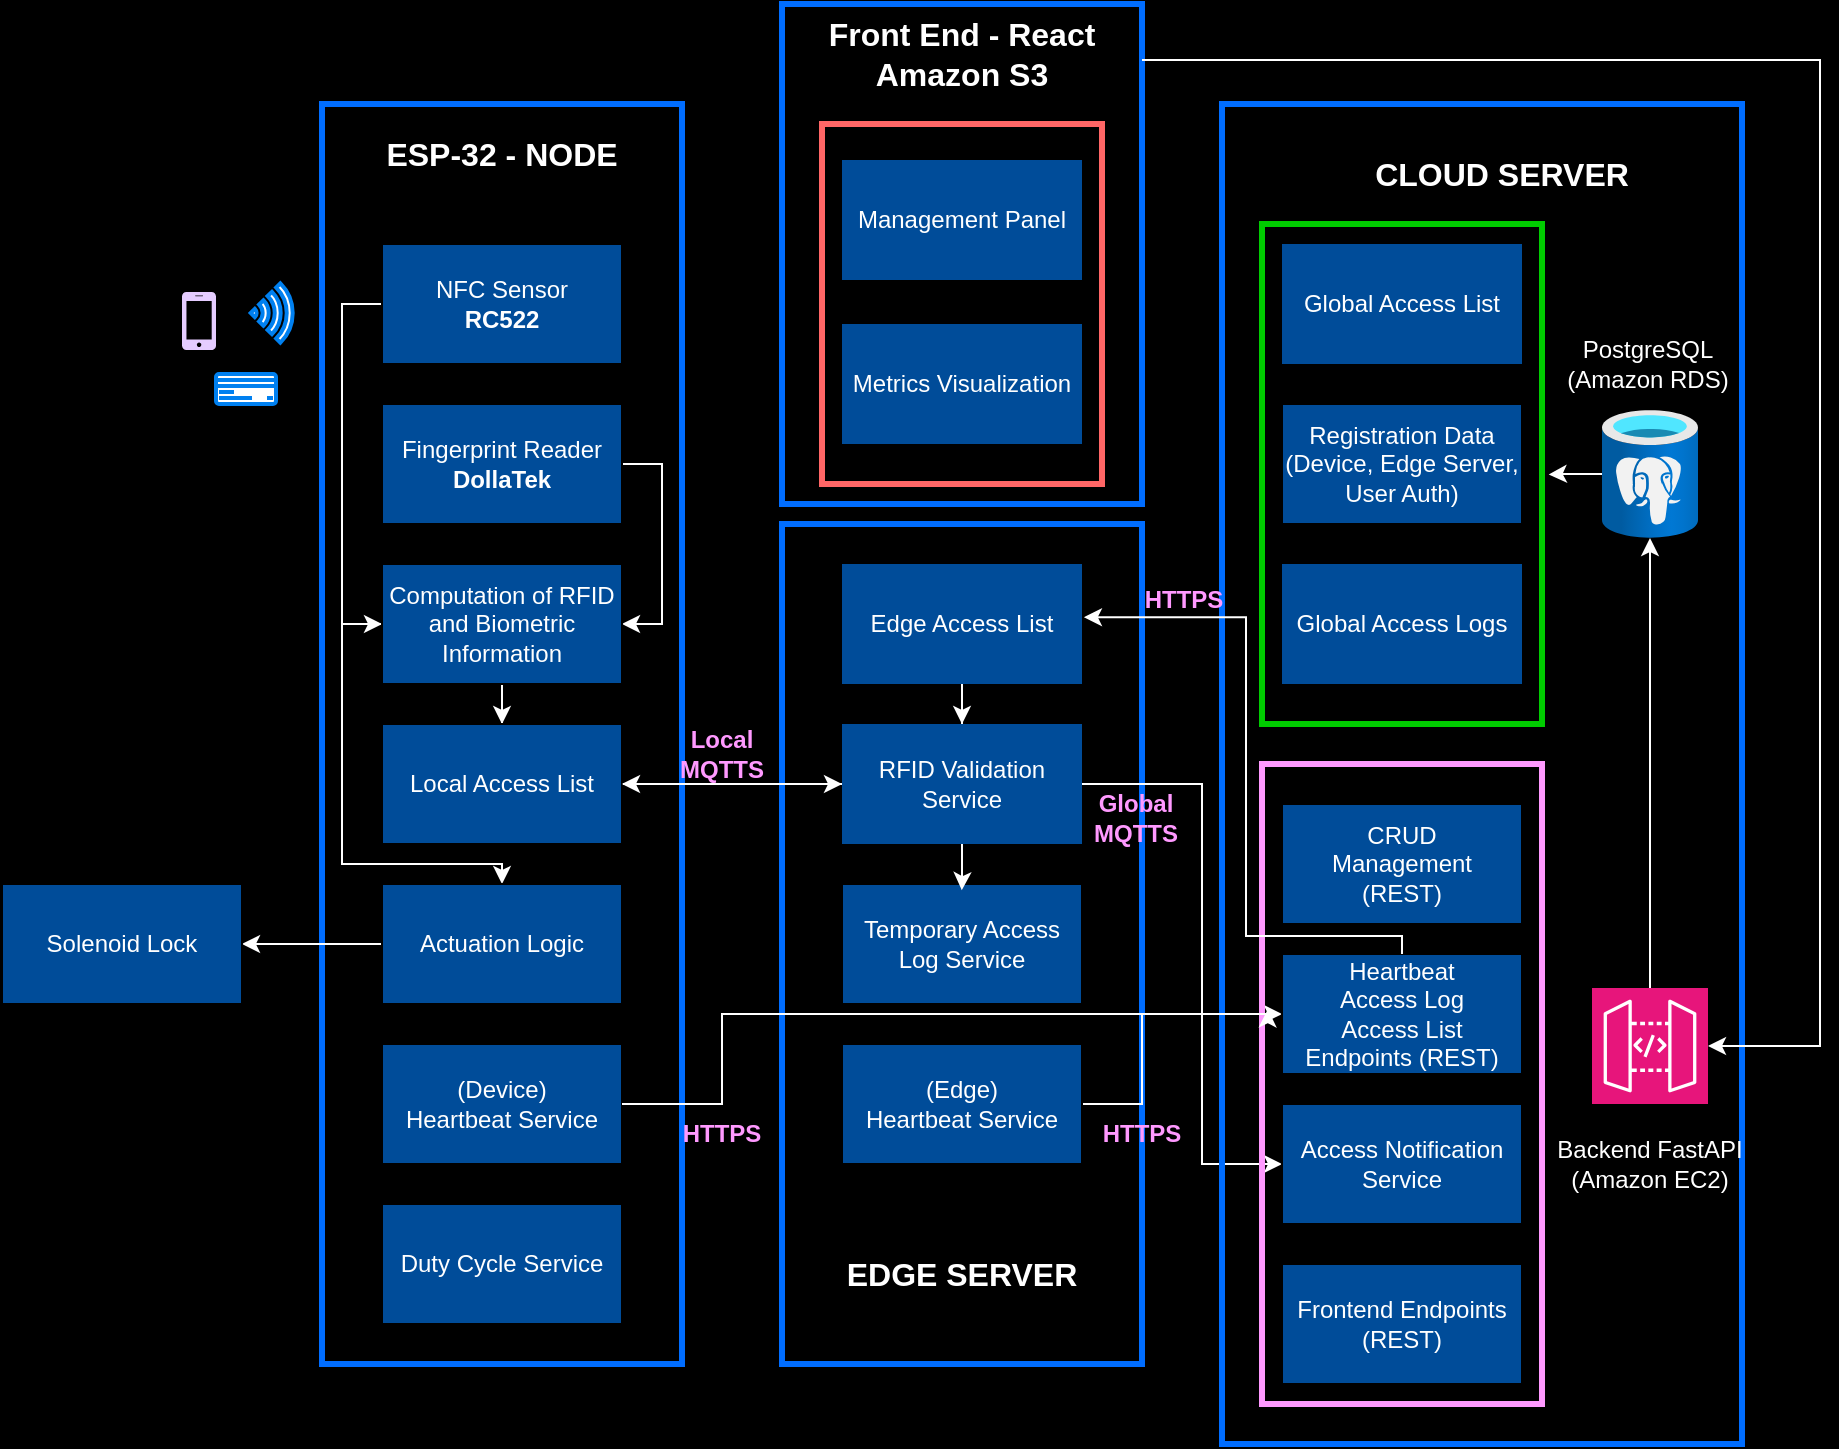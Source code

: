 <mxfile version="24.4.10" type="device">
  <diagram name="Página-1" id="-t-8v69SYljJ3hl_-1ib">
    <mxGraphModel dx="1221" dy="761" grid="0" gridSize="10" guides="1" tooltips="1" connect="1" arrows="1" fold="1" page="1" pageScale="1" pageWidth="827" pageHeight="1169" background="#000000" math="0" shadow="0">
      <root>
        <mxCell id="0" />
        <mxCell id="1" parent="0" />
        <mxCell id="DE5yet_kDrVKlgOhP13U-1" value="" style="rounded=0;whiteSpace=wrap;html=1;fillColor=none;strokeColor=#006DFF;strokeWidth=3;" parent="1" vertex="1">
          <mxGeometry x="200" y="160" width="180" height="630" as="geometry" />
        </mxCell>
        <mxCell id="DE5yet_kDrVKlgOhP13U-2" value="&lt;font color=&quot;#ffffff&quot;&gt;&lt;b&gt;&lt;font style=&quot;font-size: 16px;&quot;&gt;ESP-32 - NODE&lt;/font&gt;&lt;/b&gt;&lt;/font&gt;" style="text;html=1;align=center;verticalAlign=middle;whiteSpace=wrap;rounded=0;" parent="1" vertex="1">
          <mxGeometry x="220" y="170" width="140" height="30" as="geometry" />
        </mxCell>
        <mxCell id="DE5yet_kDrVKlgOhP13U-14" style="edgeStyle=orthogonalEdgeStyle;rounded=0;orthogonalLoop=1;jettySize=auto;html=1;entryX=0;entryY=0.5;entryDx=0;entryDy=0;strokeColor=#FFFFFF;" parent="1" source="DE5yet_kDrVKlgOhP13U-4" target="DE5yet_kDrVKlgOhP13U-7" edge="1">
          <mxGeometry relative="1" as="geometry">
            <Array as="points">
              <mxPoint x="210" y="260" />
              <mxPoint x="210" y="420" />
            </Array>
          </mxGeometry>
        </mxCell>
        <mxCell id="DE5yet_kDrVKlgOhP13U-4" value="&lt;div&gt;&lt;font color=&quot;#ffffff&quot;&gt;NFC Sensor&lt;/font&gt;&lt;/div&gt;&lt;div&gt;&lt;font color=&quot;#ffffff&quot;&gt;&lt;b&gt;RC522&lt;/b&gt;&lt;br&gt;&lt;/font&gt;&lt;/div&gt;" style="rounded=0;whiteSpace=wrap;html=1;fillColor=#004C99;" parent="1" vertex="1">
          <mxGeometry x="230" y="230" width="120" height="60" as="geometry" />
        </mxCell>
        <mxCell id="DE5yet_kDrVKlgOhP13U-15" style="edgeStyle=orthogonalEdgeStyle;rounded=0;orthogonalLoop=1;jettySize=auto;html=1;entryX=1;entryY=0.5;entryDx=0;entryDy=0;strokeColor=#FFFFFF;" parent="1" source="DE5yet_kDrVKlgOhP13U-5" target="DE5yet_kDrVKlgOhP13U-7" edge="1">
          <mxGeometry relative="1" as="geometry">
            <Array as="points">
              <mxPoint x="370" y="340" />
              <mxPoint x="370" y="420" />
            </Array>
          </mxGeometry>
        </mxCell>
        <mxCell id="DE5yet_kDrVKlgOhP13U-5" value="&lt;div&gt;&lt;font color=&quot;#ffffff&quot;&gt;Fingerprint Reader&lt;/font&gt;&lt;/div&gt;&lt;div&gt;&lt;font color=&quot;#ffffff&quot;&gt;&lt;b&gt;DollaTek &lt;br&gt;&lt;/b&gt;&lt;/font&gt;&lt;/div&gt;" style="rounded=0;whiteSpace=wrap;html=1;fillColor=#004C99;" parent="1" vertex="1">
          <mxGeometry x="230" y="310" width="120" height="60" as="geometry" />
        </mxCell>
        <mxCell id="DE5yet_kDrVKlgOhP13U-37" style="edgeStyle=orthogonalEdgeStyle;rounded=0;orthogonalLoop=1;jettySize=auto;html=1;strokeColor=#FFFFFF;" parent="1" source="DE5yet_kDrVKlgOhP13U-7" target="DE5yet_kDrVKlgOhP13U-36" edge="1">
          <mxGeometry relative="1" as="geometry" />
        </mxCell>
        <mxCell id="DE5yet_kDrVKlgOhP13U-45" style="edgeStyle=orthogonalEdgeStyle;rounded=0;orthogonalLoop=1;jettySize=auto;html=1;entryX=0.5;entryY=0;entryDx=0;entryDy=0;strokeColor=#FFFFFF;" parent="1" source="DE5yet_kDrVKlgOhP13U-7" target="DE5yet_kDrVKlgOhP13U-10" edge="1">
          <mxGeometry relative="1" as="geometry">
            <Array as="points">
              <mxPoint x="210" y="420" />
              <mxPoint x="210" y="540" />
              <mxPoint x="290" y="540" />
            </Array>
          </mxGeometry>
        </mxCell>
        <mxCell id="DE5yet_kDrVKlgOhP13U-7" value="&lt;div&gt;&lt;font color=&quot;#ffffff&quot;&gt;Computation of RFID and Biometric Information&lt;br&gt;&lt;/font&gt;&lt;/div&gt;" style="rounded=0;whiteSpace=wrap;html=1;fillColor=#004C99;" parent="1" vertex="1">
          <mxGeometry x="230" y="390" width="120" height="60" as="geometry" />
        </mxCell>
        <mxCell id="DE5yet_kDrVKlgOhP13U-9" value="&lt;div&gt;&lt;font color=&quot;#ffffff&quot;&gt;(Device)&lt;/font&gt;&lt;/div&gt;&lt;div&gt;&lt;font color=&quot;#ffffff&quot;&gt;Heartbeat Service&lt;/font&gt;&lt;/div&gt;" style="rounded=0;whiteSpace=wrap;html=1;fillColor=#004C99;" parent="1" vertex="1">
          <mxGeometry x="230" y="630" width="120" height="60" as="geometry" />
        </mxCell>
        <mxCell id="DE5yet_kDrVKlgOhP13U-12" style="edgeStyle=orthogonalEdgeStyle;rounded=0;orthogonalLoop=1;jettySize=auto;html=1;entryX=1;entryY=0.5;entryDx=0;entryDy=0;strokeColor=#FFFFFF;" parent="1" source="DE5yet_kDrVKlgOhP13U-10" target="DE5yet_kDrVKlgOhP13U-11" edge="1">
          <mxGeometry relative="1" as="geometry" />
        </mxCell>
        <mxCell id="DE5yet_kDrVKlgOhP13U-10" value="&lt;div&gt;&lt;font color=&quot;#ffffff&quot;&gt;Actuation Logic&lt;br&gt;&lt;/font&gt;&lt;/div&gt;" style="rounded=0;whiteSpace=wrap;html=1;fillColor=#004C99;" parent="1" vertex="1">
          <mxGeometry x="230" y="550" width="120" height="60" as="geometry" />
        </mxCell>
        <mxCell id="DE5yet_kDrVKlgOhP13U-11" value="&lt;font color=&quot;#ffffff&quot;&gt;Solenoid Lock&lt;br&gt;&lt;/font&gt;" style="rounded=0;whiteSpace=wrap;html=1;fillColor=#004C99;" parent="1" vertex="1">
          <mxGeometry x="40" y="550" width="120" height="60" as="geometry" />
        </mxCell>
        <mxCell id="DE5yet_kDrVKlgOhP13U-18" value="" style="shape=image;html=1;verticalAlign=top;verticalLabelPosition=bottom;labelBackgroundColor=#ffffff;imageAspect=0;aspect=fixed;image=https://cdn0.iconfinder.com/data/icons/devices-42/1600/Watch_2-128.png" parent="1" vertex="1">
          <mxGeometry x="131.7" y="190" width="58" height="58" as="geometry" />
        </mxCell>
        <mxCell id="DE5yet_kDrVKlgOhP13U-19" value="" style="sketch=0;pointerEvents=1;shadow=0;dashed=0;html=1;strokeColor=none;fillColor=#E5CCFF;labelPosition=center;verticalLabelPosition=bottom;verticalAlign=top;outlineConnect=0;align=center;shape=mxgraph.office.devices.cell_phone_iphone_proportional;" parent="1" vertex="1">
          <mxGeometry x="130" y="254" width="17" height="29" as="geometry" />
        </mxCell>
        <mxCell id="DE5yet_kDrVKlgOhP13U-20" value="" style="html=1;verticalLabelPosition=bottom;align=center;labelBackgroundColor=#ffffff;verticalAlign=top;strokeWidth=2;strokeColor=#0080F0;shadow=0;dashed=0;shape=mxgraph.ios7.icons.credit_card;" parent="1" vertex="1">
          <mxGeometry x="147" y="295" width="30" height="15" as="geometry" />
        </mxCell>
        <mxCell id="DE5yet_kDrVKlgOhP13U-21" value="" style="html=1;verticalLabelPosition=bottom;align=center;labelBackgroundColor=#ffffff;verticalAlign=top;strokeWidth=2;strokeColor=#0080F0;shadow=0;dashed=0;shape=mxgraph.ios7.icons.wifi;pointerEvents=1;rotation=90;" parent="1" vertex="1">
          <mxGeometry x="160" y="254" width="29.7" height="21" as="geometry" />
        </mxCell>
        <mxCell id="DE5yet_kDrVKlgOhP13U-23" value="" style="rounded=0;whiteSpace=wrap;html=1;fillColor=none;strokeColor=#006DFF;strokeWidth=3;" parent="1" vertex="1">
          <mxGeometry x="430" y="370" width="180" height="420" as="geometry" />
        </mxCell>
        <mxCell id="DE5yet_kDrVKlgOhP13U-24" value="&lt;font style=&quot;font-size: 16px;&quot; color=&quot;#ffffff&quot;&gt;&lt;b&gt;EDGE SERVER&lt;/b&gt;&lt;/font&gt;" style="text;html=1;align=center;verticalAlign=middle;whiteSpace=wrap;rounded=0;" parent="1" vertex="1">
          <mxGeometry x="450" y="730" width="140" height="30" as="geometry" />
        </mxCell>
        <mxCell id="DE5yet_kDrVKlgOhP13U-49" style="edgeStyle=orthogonalEdgeStyle;rounded=0;orthogonalLoop=1;jettySize=auto;html=1;strokeColor=#FFFFFF;" parent="1" source="DE5yet_kDrVKlgOhP13U-33" target="DE5yet_kDrVKlgOhP13U-47" edge="1">
          <mxGeometry relative="1" as="geometry" />
        </mxCell>
        <mxCell id="DE5yet_kDrVKlgOhP13U-33" value="&lt;font color=&quot;#ffffff&quot;&gt;Edge Access List&lt;br&gt;&lt;/font&gt;" style="rounded=0;whiteSpace=wrap;html=1;fillColor=#004C99;strokeColor=none;" parent="1" vertex="1">
          <mxGeometry x="460" y="390" width="120" height="60" as="geometry" />
        </mxCell>
        <mxCell id="DE5yet_kDrVKlgOhP13U-42" style="edgeStyle=orthogonalEdgeStyle;rounded=0;orthogonalLoop=1;jettySize=auto;html=1;entryX=0;entryY=0.5;entryDx=0;entryDy=0;strokeColor=#FFFFFF;" parent="1" source="DE5yet_kDrVKlgOhP13U-36" target="DE5yet_kDrVKlgOhP13U-47" edge="1">
          <mxGeometry relative="1" as="geometry" />
        </mxCell>
        <mxCell id="DE5yet_kDrVKlgOhP13U-36" value="&lt;font color=&quot;#ffffff&quot;&gt;Local Access List&lt;br&gt;&lt;/font&gt;" style="rounded=0;whiteSpace=wrap;html=1;fillColor=#004C99;" parent="1" vertex="1">
          <mxGeometry x="230" y="470" width="120" height="60" as="geometry" />
        </mxCell>
        <mxCell id="DE5yet_kDrVKlgOhP13U-46" value="&lt;font color=&quot;#ffffff&quot;&gt;Duty Cycle Service&lt;br&gt;&lt;/font&gt;" style="rounded=0;whiteSpace=wrap;html=1;fillColor=#004C99;" parent="1" vertex="1">
          <mxGeometry x="230" y="710" width="120" height="60" as="geometry" />
        </mxCell>
        <mxCell id="DE5yet_kDrVKlgOhP13U-48" style="edgeStyle=orthogonalEdgeStyle;rounded=0;orthogonalLoop=1;jettySize=auto;html=1;entryX=1;entryY=0.5;entryDx=0;entryDy=0;strokeColor=#FFFFFF;" parent="1" source="DE5yet_kDrVKlgOhP13U-47" target="DE5yet_kDrVKlgOhP13U-36" edge="1">
          <mxGeometry relative="1" as="geometry" />
        </mxCell>
        <mxCell id="DE5yet_kDrVKlgOhP13U-86" style="edgeStyle=orthogonalEdgeStyle;rounded=0;orthogonalLoop=1;jettySize=auto;html=1;entryX=0;entryY=0.5;entryDx=0;entryDy=0;strokeColor=#FFFFFF;" parent="1" source="DE5yet_kDrVKlgOhP13U-47" target="DE5yet_kDrVKlgOhP13U-83" edge="1">
          <mxGeometry relative="1" as="geometry">
            <Array as="points">
              <mxPoint x="640" y="500" />
              <mxPoint x="640" y="690" />
            </Array>
          </mxGeometry>
        </mxCell>
        <mxCell id="DE5yet_kDrVKlgOhP13U-47" value="&lt;font color=&quot;#ffffff&quot;&gt;RFID Validation Service&lt;br&gt;&lt;/font&gt;" style="rounded=0;whiteSpace=wrap;html=1;fillColor=#004C99;strokeColor=none;" parent="1" vertex="1">
          <mxGeometry x="460" y="470" width="120" height="60" as="geometry" />
        </mxCell>
        <mxCell id="DE5yet_kDrVKlgOhP13U-96" style="edgeStyle=orthogonalEdgeStyle;rounded=0;orthogonalLoop=1;jettySize=auto;html=1;entryX=0;entryY=0.5;entryDx=0;entryDy=0;strokeColor=#FFFFFF;" parent="1" source="DE5yet_kDrVKlgOhP13U-50" target="DE5yet_kDrVKlgOhP13U-81" edge="1">
          <mxGeometry relative="1" as="geometry">
            <Array as="points">
              <mxPoint x="610" y="660" />
              <mxPoint x="610" y="615" />
            </Array>
          </mxGeometry>
        </mxCell>
        <mxCell id="DE5yet_kDrVKlgOhP13U-50" value="&lt;div&gt;&lt;font color=&quot;#ffffff&quot;&gt;(Edge)&lt;/font&gt;&lt;/div&gt;&lt;div&gt;&lt;font color=&quot;#ffffff&quot;&gt;Heartbeat Service&lt;/font&gt;&lt;/div&gt;" style="rounded=0;whiteSpace=wrap;html=1;fillColor=#004C99;" parent="1" vertex="1">
          <mxGeometry x="460" y="630" width="120" height="60" as="geometry" />
        </mxCell>
        <mxCell id="DE5yet_kDrVKlgOhP13U-52" value="J" style="rounded=0;whiteSpace=wrap;html=1;fillColor=none;strokeColor=#006DFF;strokeWidth=3;" parent="1" vertex="1">
          <mxGeometry x="650" y="160" width="260" height="670" as="geometry" />
        </mxCell>
        <mxCell id="DE5yet_kDrVKlgOhP13U-58" value="&lt;font color=&quot;#ffffff&quot;&gt;Global Access Logs&lt;/font&gt;" style="rounded=0;whiteSpace=wrap;html=1;fillColor=#004C99;strokeColor=none;" parent="1" vertex="1">
          <mxGeometry x="680" y="390" width="120" height="60" as="geometry" />
        </mxCell>
        <mxCell id="DE5yet_kDrVKlgOhP13U-59" value="&lt;div&gt;&lt;font color=&quot;#ffffff&quot;&gt;Registration Data&lt;/font&gt;&lt;/div&gt;&lt;div&gt;&lt;font color=&quot;#ffffff&quot;&gt;(Device, Edge Server, User Auth)&lt;br&gt;&lt;/font&gt;&lt;/div&gt;" style="rounded=0;whiteSpace=wrap;html=1;fillColor=#004C99;" parent="1" vertex="1">
          <mxGeometry x="680" y="310" width="120" height="60" as="geometry" />
        </mxCell>
        <mxCell id="DE5yet_kDrVKlgOhP13U-65" value="&lt;font color=&quot;#ffffff&quot;&gt;Temporary Access Log Service&lt;br&gt;&lt;/font&gt;" style="rounded=0;whiteSpace=wrap;html=1;fillColor=#004C99;" parent="1" vertex="1">
          <mxGeometry x="460" y="550" width="120" height="60" as="geometry" />
        </mxCell>
        <mxCell id="DE5yet_kDrVKlgOhP13U-70" style="edgeStyle=orthogonalEdgeStyle;rounded=0;orthogonalLoop=1;jettySize=auto;html=1;entryX=0.499;entryY=0.051;entryDx=0;entryDy=0;entryPerimeter=0;strokeColor=#FFFFFF;" parent="1" source="DE5yet_kDrVKlgOhP13U-47" target="DE5yet_kDrVKlgOhP13U-65" edge="1">
          <mxGeometry relative="1" as="geometry" />
        </mxCell>
        <mxCell id="DE5yet_kDrVKlgOhP13U-73" value="" style="edgeStyle=orthogonalEdgeStyle;rounded=0;orthogonalLoop=1;jettySize=auto;html=1;exitX=0.5;exitY=1;exitDx=0;exitDy=0;" parent="1" target="DE5yet_kDrVKlgOhP13U-57" edge="1">
          <mxGeometry relative="1" as="geometry">
            <mxPoint x="750" y="290" as="sourcePoint" />
            <mxPoint x="840" y="160" as="targetPoint" />
          </mxGeometry>
        </mxCell>
        <mxCell id="DE5yet_kDrVKlgOhP13U-57" value="&lt;font color=&quot;#ffffff&quot;&gt;Global Access List&lt;br&gt;&lt;/font&gt;" style="rounded=0;whiteSpace=wrap;html=1;fillColor=#004C99;strokeColor=none;" parent="1" vertex="1">
          <mxGeometry x="680" y="230" width="120" height="60" as="geometry" />
        </mxCell>
        <mxCell id="DE5yet_kDrVKlgOhP13U-74" value="" style="rounded=0;whiteSpace=wrap;html=1;fillColor=none;strokeColor=#00CC00;strokeWidth=3;" parent="1" vertex="1">
          <mxGeometry x="670" y="220" width="140" height="250" as="geometry" />
        </mxCell>
        <mxCell id="DE5yet_kDrVKlgOhP13U-75" value="" style="image;aspect=fixed;html=1;points=[];align=center;fontSize=12;image=img/lib/azure2/databases/Azure_Database_PostgreSQL_Server.svg;" parent="1" vertex="1">
          <mxGeometry x="840" y="313" width="48" height="64" as="geometry" />
        </mxCell>
        <mxCell id="DE5yet_kDrVKlgOhP13U-77" style="edgeStyle=orthogonalEdgeStyle;rounded=0;orthogonalLoop=1;jettySize=auto;html=1;entryX=1.024;entryY=0.501;entryDx=0;entryDy=0;entryPerimeter=0;strokeColor=#FFFFFF;" parent="1" source="DE5yet_kDrVKlgOhP13U-75" target="DE5yet_kDrVKlgOhP13U-74" edge="1">
          <mxGeometry relative="1" as="geometry" />
        </mxCell>
        <mxCell id="DE5yet_kDrVKlgOhP13U-78" value="&lt;div&gt;&lt;font color=&quot;#ffffff&quot;&gt;PostgreSQL&lt;/font&gt;&lt;/div&gt;&lt;div&gt;&lt;font color=&quot;#ffffff&quot;&gt;(Amazon RDS)&lt;br&gt;&lt;/font&gt;&lt;/div&gt;" style="text;html=1;align=center;verticalAlign=middle;whiteSpace=wrap;rounded=0;" parent="1" vertex="1">
          <mxGeometry x="810" y="275" width="106" height="30" as="geometry" />
        </mxCell>
        <mxCell id="DE5yet_kDrVKlgOhP13U-79" value="" style="rounded=0;whiteSpace=wrap;html=1;fillColor=none;strokeColor=#FF99FF;strokeWidth=3;" parent="1" vertex="1">
          <mxGeometry x="670" y="490" width="140" height="320" as="geometry" />
        </mxCell>
        <mxCell id="DE5yet_kDrVKlgOhP13U-80" value="&lt;div&gt;&lt;font color=&quot;#ffffff&quot;&gt;CRUD&lt;/font&gt;&lt;/div&gt;&lt;div&gt;&lt;font color=&quot;#ffffff&quot;&gt;Management&lt;/font&gt;&lt;/div&gt;&lt;div&gt;&lt;font color=&quot;#ffffff&quot;&gt;(REST)&lt;br&gt;&lt;/font&gt;&lt;/div&gt;" style="rounded=0;whiteSpace=wrap;html=1;fillColor=#004C99;" parent="1" vertex="1">
          <mxGeometry x="680" y="510" width="120" height="60" as="geometry" />
        </mxCell>
        <mxCell id="DE5yet_kDrVKlgOhP13U-81" value="&lt;div&gt;&lt;font color=&quot;#ffffff&quot;&gt;Heartbeat&lt;/font&gt;&lt;/div&gt;&lt;div&gt;&lt;font color=&quot;#ffffff&quot;&gt;Access Log&lt;/font&gt;&lt;/div&gt;&lt;div&gt;&lt;font color=&quot;#ffffff&quot;&gt;Access List&lt;/font&gt;&lt;/div&gt;&lt;div&gt;&lt;font color=&quot;#ffffff&quot;&gt;Endpoints (REST)&lt;br&gt;&lt;/font&gt;&lt;/div&gt;" style="rounded=0;whiteSpace=wrap;html=1;fillColor=#004C99;" parent="1" vertex="1">
          <mxGeometry x="680" y="585" width="120" height="60" as="geometry" />
        </mxCell>
        <mxCell id="DE5yet_kDrVKlgOhP13U-83" value="&lt;font color=&quot;#ffffff&quot;&gt;Access Notification Service&lt;br&gt;&lt;/font&gt;" style="rounded=0;whiteSpace=wrap;html=1;fillColor=#004C99;" parent="1" vertex="1">
          <mxGeometry x="680" y="660" width="120" height="60" as="geometry" />
        </mxCell>
        <mxCell id="DE5yet_kDrVKlgOhP13U-89" value="&lt;div&gt;&lt;b&gt;&lt;font color=&quot;#ff99ff&quot;&gt;Local&lt;/font&gt;&lt;/b&gt;&lt;/div&gt;&lt;div&gt;&lt;b&gt;&lt;font color=&quot;#ff99ff&quot;&gt;MQTTS&lt;br&gt;&lt;/font&gt;&lt;/b&gt;&lt;/div&gt;" style="text;html=1;align=center;verticalAlign=middle;whiteSpace=wrap;rounded=0;" parent="1" vertex="1">
          <mxGeometry x="370" y="470" width="60" height="30" as="geometry" />
        </mxCell>
        <mxCell id="DE5yet_kDrVKlgOhP13U-91" value="&lt;div&gt;&lt;b&gt;&lt;font color=&quot;#ff99ff&quot;&gt;Global&lt;/font&gt;&lt;/b&gt;&lt;/div&gt;&lt;div&gt;&lt;b&gt;&lt;font color=&quot;#ff99ff&quot;&gt;MQTTS&lt;br&gt;&lt;/font&gt;&lt;/b&gt;&lt;/div&gt;" style="text;html=1;align=center;verticalAlign=middle;whiteSpace=wrap;rounded=0;" parent="1" vertex="1">
          <mxGeometry x="577" y="502" width="60" height="30" as="geometry" />
        </mxCell>
        <mxCell id="DE5yet_kDrVKlgOhP13U-97" style="edgeStyle=orthogonalEdgeStyle;rounded=0;orthogonalLoop=1;jettySize=auto;html=1;entryX=-0.059;entryY=0.461;entryDx=0;entryDy=0;entryPerimeter=0;strokeColor=#FFFFFF;" parent="1" source="DE5yet_kDrVKlgOhP13U-9" target="DE5yet_kDrVKlgOhP13U-81" edge="1">
          <mxGeometry relative="1" as="geometry">
            <Array as="points">
              <mxPoint x="400" y="660" />
              <mxPoint x="400" y="615" />
              <mxPoint x="673" y="615" />
            </Array>
          </mxGeometry>
        </mxCell>
        <mxCell id="DE5yet_kDrVKlgOhP13U-98" value="&lt;font color=&quot;#ff99ff&quot;&gt;&lt;b&gt;HTTPS&lt;/b&gt;&lt;/font&gt;" style="text;html=1;align=center;verticalAlign=middle;whiteSpace=wrap;rounded=0;" parent="1" vertex="1">
          <mxGeometry x="370" y="660" width="60" height="30" as="geometry" />
        </mxCell>
        <mxCell id="DE5yet_kDrVKlgOhP13U-99" value="&lt;font color=&quot;#ff99ff&quot;&gt;&lt;b&gt;HTTPS&lt;/b&gt;&lt;/font&gt;" style="text;html=1;align=center;verticalAlign=middle;whiteSpace=wrap;rounded=0;" parent="1" vertex="1">
          <mxGeometry x="580" y="660" width="60" height="30" as="geometry" />
        </mxCell>
        <mxCell id="DE5yet_kDrVKlgOhP13U-101" value="&lt;div&gt;&lt;font color=&quot;#ffffff&quot;&gt;Frontend Endpoints&lt;/font&gt;&lt;/div&gt;&lt;div&gt;&lt;font color=&quot;#ffffff&quot;&gt;(REST)&lt;br&gt;&lt;/font&gt;&lt;/div&gt;" style="rounded=0;whiteSpace=wrap;html=1;fillColor=#004C99;" parent="1" vertex="1">
          <mxGeometry x="680" y="740" width="120" height="60" as="geometry" />
        </mxCell>
        <mxCell id="DE5yet_kDrVKlgOhP13U-102" value="" style="sketch=0;points=[[0,0,0],[0.25,0,0],[0.5,0,0],[0.75,0,0],[1,0,0],[0,1,0],[0.25,1,0],[0.5,1,0],[0.75,1,0],[1,1,0],[0,0.25,0],[0,0.5,0],[0,0.75,0],[1,0.25,0],[1,0.5,0],[1,0.75,0]];outlineConnect=0;fontColor=#232F3E;fillColor=#E7157B;strokeColor=#ffffff;dashed=0;verticalLabelPosition=bottom;verticalAlign=top;align=center;html=1;fontSize=12;fontStyle=0;aspect=fixed;shape=mxgraph.aws4.resourceIcon;resIcon=mxgraph.aws4.api_gateway;" parent="1" vertex="1">
          <mxGeometry x="835" y="602" width="58" height="58" as="geometry" />
        </mxCell>
        <mxCell id="DE5yet_kDrVKlgOhP13U-103" value="&lt;div&gt;&lt;font color=&quot;#ffffff&quot;&gt;Backend FastAPI&lt;br&gt;&lt;/font&gt;&lt;/div&gt;&lt;div&gt;&lt;font color=&quot;#ffffff&quot;&gt;(Amazon EC2)&lt;br&gt;&lt;/font&gt;&lt;/div&gt;" style="text;html=1;align=center;verticalAlign=middle;whiteSpace=wrap;rounded=0;" parent="1" vertex="1">
          <mxGeometry x="811" y="675" width="106" height="30" as="geometry" />
        </mxCell>
        <mxCell id="DE5yet_kDrVKlgOhP13U-107" value="" style="rounded=0;whiteSpace=wrap;html=1;fillColor=none;strokeColor=#FF6666;strokeWidth=3;" parent="1" vertex="1">
          <mxGeometry x="450" y="170" width="140" height="180" as="geometry" />
        </mxCell>
        <mxCell id="DE5yet_kDrVKlgOhP13U-108" value="&lt;font color=&quot;#ffffff&quot;&gt;Management Panel&lt;br&gt;&lt;/font&gt;" style="rounded=0;whiteSpace=wrap;html=1;fillColor=#004C99;strokeColor=none;" parent="1" vertex="1">
          <mxGeometry x="460" y="188" width="120" height="60" as="geometry" />
        </mxCell>
        <mxCell id="DE5yet_kDrVKlgOhP13U-109" value="&lt;font color=&quot;#ffffff&quot;&gt;Metrics Visualization&lt;br&gt;&lt;/font&gt;" style="rounded=0;whiteSpace=wrap;html=1;fillColor=#004C99;strokeColor=none;" parent="1" vertex="1">
          <mxGeometry x="460" y="270" width="120" height="60" as="geometry" />
        </mxCell>
        <mxCell id="DE5yet_kDrVKlgOhP13U-111" value="" style="rounded=0;whiteSpace=wrap;html=1;fillColor=none;strokeColor=#006DFF;strokeWidth=3;" parent="1" vertex="1">
          <mxGeometry x="430" y="110" width="180" height="250" as="geometry" />
        </mxCell>
        <mxCell id="DE5yet_kDrVKlgOhP13U-112" value="&lt;div style=&quot;font-size: 16px;&quot;&gt;&lt;font style=&quot;font-size: 16px;&quot; color=&quot;#ffffff&quot;&gt;&lt;b&gt;Front End - React&lt;/b&gt;&lt;/font&gt;&lt;/div&gt;&lt;div style=&quot;font-size: 16px;&quot;&gt;&lt;font style=&quot;font-size: 16px;&quot; color=&quot;#ffffff&quot;&gt;&lt;b&gt;Amazon S3&lt;br&gt;&lt;/b&gt;&lt;/font&gt;&lt;/div&gt;" style="text;html=1;align=center;verticalAlign=middle;whiteSpace=wrap;rounded=0;" parent="1" vertex="1">
          <mxGeometry x="450" y="120" width="140" height="30" as="geometry" />
        </mxCell>
        <mxCell id="DE5yet_kDrVKlgOhP13U-113" value="&lt;font size=&quot;1&quot; color=&quot;#ffffff&quot;&gt;&lt;b style=&quot;font-size: 16px;&quot;&gt;CLOUD SERVER&lt;/b&gt;&lt;/font&gt;" style="text;html=1;align=center;verticalAlign=middle;whiteSpace=wrap;rounded=0;" parent="1" vertex="1">
          <mxGeometry x="720" y="180" width="140" height="30" as="geometry" />
        </mxCell>
        <mxCell id="DE5yet_kDrVKlgOhP13U-116" style="edgeStyle=orthogonalEdgeStyle;rounded=0;orthogonalLoop=1;jettySize=auto;html=1;strokeColor=#FFFFFF;" parent="1" source="DE5yet_kDrVKlgOhP13U-102" target="DE5yet_kDrVKlgOhP13U-75" edge="1">
          <mxGeometry relative="1" as="geometry">
            <Array as="points" />
          </mxGeometry>
        </mxCell>
        <mxCell id="DE5yet_kDrVKlgOhP13U-119" style="edgeStyle=orthogonalEdgeStyle;rounded=0;orthogonalLoop=1;jettySize=auto;html=1;entryX=1;entryY=0.5;entryDx=0;entryDy=0;entryPerimeter=0;strokeColor=#FFFFFF;" parent="1" source="DE5yet_kDrVKlgOhP13U-111" target="DE5yet_kDrVKlgOhP13U-102" edge="1">
          <mxGeometry relative="1" as="geometry">
            <Array as="points">
              <mxPoint x="949" y="138" />
              <mxPoint x="949" y="631" />
            </Array>
          </mxGeometry>
        </mxCell>
        <mxCell id="zNQBJPP_V3ziujkV9v5t-1" style="edgeStyle=orthogonalEdgeStyle;rounded=0;orthogonalLoop=1;jettySize=auto;html=1;entryX=1.008;entryY=0.443;entryDx=0;entryDy=0;entryPerimeter=0;strokeColor=#FFFFFF;" edge="1" parent="1" source="DE5yet_kDrVKlgOhP13U-81" target="DE5yet_kDrVKlgOhP13U-33">
          <mxGeometry relative="1" as="geometry">
            <Array as="points">
              <mxPoint x="740" y="576" />
              <mxPoint x="662" y="576" />
              <mxPoint x="662" y="417" />
            </Array>
          </mxGeometry>
        </mxCell>
        <mxCell id="zNQBJPP_V3ziujkV9v5t-2" value="&lt;font color=&quot;#ff99ff&quot;&gt;&lt;b&gt;HTTPS&lt;/b&gt;&lt;/font&gt;" style="text;html=1;align=center;verticalAlign=middle;whiteSpace=wrap;rounded=0;" vertex="1" parent="1">
          <mxGeometry x="601" y="393" width="60" height="30" as="geometry" />
        </mxCell>
      </root>
    </mxGraphModel>
  </diagram>
</mxfile>
